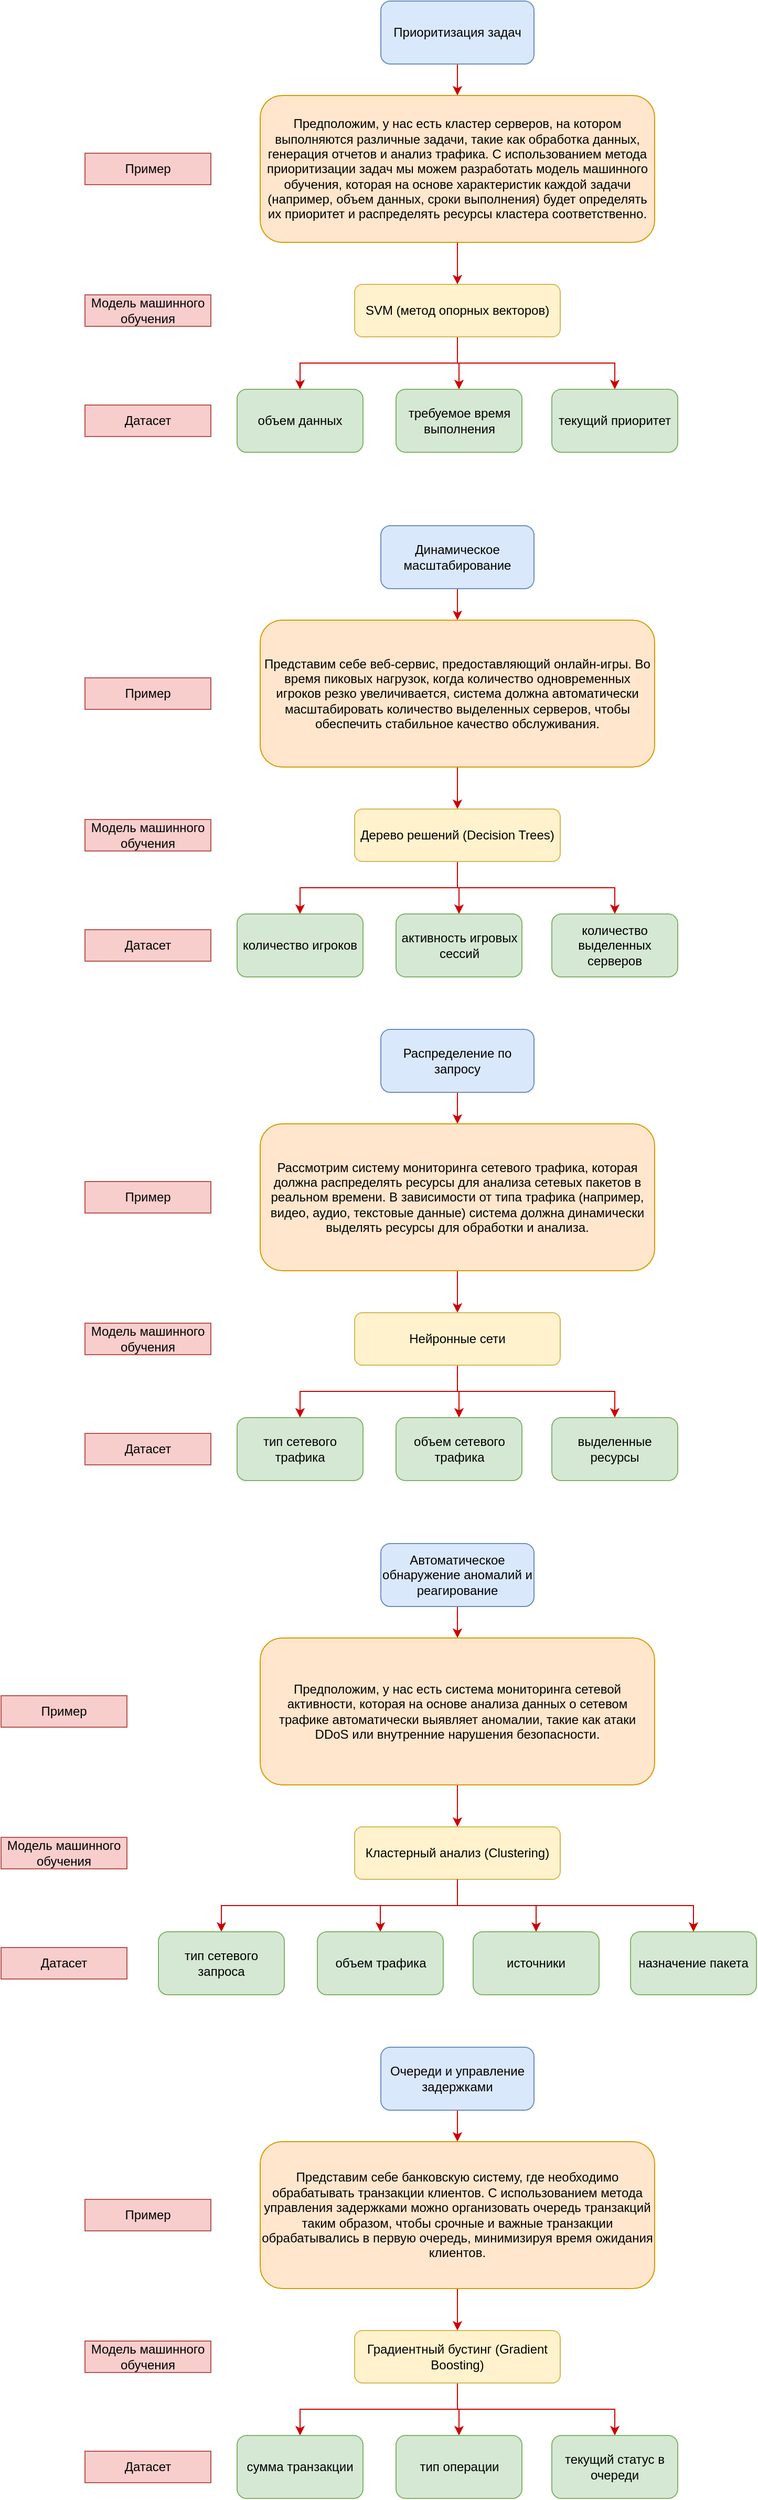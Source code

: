 <mxfile version="24.2.5" type="device">
  <diagram name="Страница — 1" id="W57KlpOx_ZHQbp5J0HKH">
    <mxGraphModel dx="1434" dy="759" grid="1" gridSize="10" guides="1" tooltips="1" connect="1" arrows="1" fold="1" page="1" pageScale="1" pageWidth="827" pageHeight="1169" math="0" shadow="0">
      <root>
        <mxCell id="0" />
        <mxCell id="1" parent="0" />
        <mxCell id="poJF9xQyP9wNUY7GsPOw-8" style="edgeStyle=orthogonalEdgeStyle;rounded=0;orthogonalLoop=1;jettySize=auto;html=1;exitX=0.5;exitY=1;exitDx=0;exitDy=0;entryX=0.5;entryY=0;entryDx=0;entryDy=0;strokeColor=#CC0000;" edge="1" parent="1" source="poJF9xQyP9wNUY7GsPOw-1" target="poJF9xQyP9wNUY7GsPOw-2">
          <mxGeometry relative="1" as="geometry" />
        </mxCell>
        <mxCell id="poJF9xQyP9wNUY7GsPOw-1" value="Приоритизация задач" style="rounded=1;whiteSpace=wrap;html=1;fillColor=#dae8fc;strokeColor=#6c8ebf;" vertex="1" parent="1">
          <mxGeometry x="442" y="50" width="146" height="60" as="geometry" />
        </mxCell>
        <mxCell id="poJF9xQyP9wNUY7GsPOw-9" style="edgeStyle=orthogonalEdgeStyle;rounded=0;orthogonalLoop=1;jettySize=auto;html=1;exitX=0.5;exitY=1;exitDx=0;exitDy=0;entryX=0.5;entryY=0;entryDx=0;entryDy=0;strokeColor=#CC0000;" edge="1" parent="1" source="poJF9xQyP9wNUY7GsPOw-2" target="poJF9xQyP9wNUY7GsPOw-3">
          <mxGeometry relative="1" as="geometry" />
        </mxCell>
        <mxCell id="poJF9xQyP9wNUY7GsPOw-2" value="&lt;div&gt;Предположим, у нас есть кластер серверов, на котором выполняются различные задачи, такие как обработка данных, генерация отчетов и анализ трафика. С использованием метода приоритизации задач мы можем разработать модель машинного обучения, которая на основе характеристик каждой задачи (например, объем данных, сроки выполнения) будет определять их приоритет и распределять ресурсы кластера соответственно.&lt;/div&gt;" style="rounded=1;whiteSpace=wrap;html=1;fillColor=#ffe6cc;strokeColor=#d79b00;" vertex="1" parent="1">
          <mxGeometry x="327" y="140" width="376" height="140" as="geometry" />
        </mxCell>
        <mxCell id="poJF9xQyP9wNUY7GsPOw-10" style="edgeStyle=orthogonalEdgeStyle;rounded=0;orthogonalLoop=1;jettySize=auto;html=1;exitX=0.5;exitY=1;exitDx=0;exitDy=0;entryX=0.5;entryY=0;entryDx=0;entryDy=0;strokeColor=#CC0000;" edge="1" parent="1" source="poJF9xQyP9wNUY7GsPOw-3" target="poJF9xQyP9wNUY7GsPOw-4">
          <mxGeometry relative="1" as="geometry" />
        </mxCell>
        <mxCell id="poJF9xQyP9wNUY7GsPOw-11" style="edgeStyle=orthogonalEdgeStyle;rounded=0;orthogonalLoop=1;jettySize=auto;html=1;exitX=0.5;exitY=1;exitDx=0;exitDy=0;entryX=0.5;entryY=0;entryDx=0;entryDy=0;strokeColor=#CC0000;" edge="1" parent="1" source="poJF9xQyP9wNUY7GsPOw-3" target="poJF9xQyP9wNUY7GsPOw-5">
          <mxGeometry relative="1" as="geometry" />
        </mxCell>
        <mxCell id="poJF9xQyP9wNUY7GsPOw-12" style="edgeStyle=orthogonalEdgeStyle;rounded=0;orthogonalLoop=1;jettySize=auto;html=1;exitX=0.5;exitY=1;exitDx=0;exitDy=0;entryX=0.5;entryY=0;entryDx=0;entryDy=0;strokeColor=#CC0000;" edge="1" parent="1" source="poJF9xQyP9wNUY7GsPOw-3" target="poJF9xQyP9wNUY7GsPOw-6">
          <mxGeometry relative="1" as="geometry" />
        </mxCell>
        <mxCell id="poJF9xQyP9wNUY7GsPOw-3" value="SVM (метод опорных векторов)" style="rounded=1;whiteSpace=wrap;html=1;fillColor=#fff2cc;strokeColor=#d6b656;" vertex="1" parent="1">
          <mxGeometry x="417" y="320" width="196" height="50" as="geometry" />
        </mxCell>
        <mxCell id="poJF9xQyP9wNUY7GsPOw-4" value="объем данных" style="rounded=1;whiteSpace=wrap;html=1;fillColor=#d5e8d4;strokeColor=#82b366;" vertex="1" parent="1">
          <mxGeometry x="305" y="420" width="120" height="60" as="geometry" />
        </mxCell>
        <mxCell id="poJF9xQyP9wNUY7GsPOw-5" value="требуемое время выполнения" style="rounded=1;whiteSpace=wrap;html=1;fillColor=#d5e8d4;strokeColor=#82b366;" vertex="1" parent="1">
          <mxGeometry x="456.5" y="420" width="120" height="60" as="geometry" />
        </mxCell>
        <mxCell id="poJF9xQyP9wNUY7GsPOw-6" value="текущий приоритет" style="rounded=1;whiteSpace=wrap;html=1;fillColor=#d5e8d4;strokeColor=#82b366;" vertex="1" parent="1">
          <mxGeometry x="605" y="420" width="120" height="60" as="geometry" />
        </mxCell>
        <mxCell id="poJF9xQyP9wNUY7GsPOw-14" value="Пример" style="rounded=0;whiteSpace=wrap;html=1;fillColor=#f8cecc;strokeColor=#b85450;" vertex="1" parent="1">
          <mxGeometry x="160" y="195" width="120" height="30" as="geometry" />
        </mxCell>
        <mxCell id="poJF9xQyP9wNUY7GsPOw-15" value="Модель машинного обучения" style="rounded=0;whiteSpace=wrap;html=1;fillColor=#f8cecc;strokeColor=#b85450;" vertex="1" parent="1">
          <mxGeometry x="160" y="330" width="120" height="30" as="geometry" />
        </mxCell>
        <mxCell id="poJF9xQyP9wNUY7GsPOw-16" value="Датасет" style="rounded=0;whiteSpace=wrap;html=1;fillColor=#f8cecc;strokeColor=#b85450;" vertex="1" parent="1">
          <mxGeometry x="160" y="435" width="120" height="30" as="geometry" />
        </mxCell>
        <mxCell id="poJF9xQyP9wNUY7GsPOw-34" style="edgeStyle=orthogonalEdgeStyle;rounded=0;orthogonalLoop=1;jettySize=auto;html=1;exitX=0.5;exitY=1;exitDx=0;exitDy=0;entryX=0.5;entryY=0;entryDx=0;entryDy=0;strokeColor=#CC0000;" edge="1" source="poJF9xQyP9wNUY7GsPOw-35" target="poJF9xQyP9wNUY7GsPOw-37" parent="1">
          <mxGeometry relative="1" as="geometry" />
        </mxCell>
        <mxCell id="poJF9xQyP9wNUY7GsPOw-35" value="Динамическое масштабирование" style="rounded=1;whiteSpace=wrap;html=1;fillColor=#dae8fc;strokeColor=#6c8ebf;" vertex="1" parent="1">
          <mxGeometry x="442" y="550" width="146" height="60" as="geometry" />
        </mxCell>
        <mxCell id="poJF9xQyP9wNUY7GsPOw-36" style="edgeStyle=orthogonalEdgeStyle;rounded=0;orthogonalLoop=1;jettySize=auto;html=1;exitX=0.5;exitY=1;exitDx=0;exitDy=0;entryX=0.5;entryY=0;entryDx=0;entryDy=0;strokeColor=#CC0000;" edge="1" source="poJF9xQyP9wNUY7GsPOw-37" target="poJF9xQyP9wNUY7GsPOw-42" parent="1">
          <mxGeometry relative="1" as="geometry" />
        </mxCell>
        <mxCell id="poJF9xQyP9wNUY7GsPOw-37" value="&lt;div&gt;Представим себе веб-сервис, предоставляющий онлайн-игры. Во время пиковых нагрузок, когда количество одновременных игроков резко увеличивается, система должна автоматически масштабировать количество выделенных серверов, чтобы обеспечить стабильное качество обслуживания.&lt;/div&gt;" style="rounded=1;whiteSpace=wrap;html=1;fillColor=#ffe6cc;strokeColor=#d79b00;" vertex="1" parent="1">
          <mxGeometry x="327" y="640" width="376" height="140" as="geometry" />
        </mxCell>
        <mxCell id="poJF9xQyP9wNUY7GsPOw-38" style="edgeStyle=orthogonalEdgeStyle;rounded=0;orthogonalLoop=1;jettySize=auto;html=1;exitX=0.5;exitY=1;exitDx=0;exitDy=0;entryX=0.5;entryY=0;entryDx=0;entryDy=0;strokeColor=#CC0000;" edge="1" source="poJF9xQyP9wNUY7GsPOw-42" target="poJF9xQyP9wNUY7GsPOw-43" parent="1">
          <mxGeometry relative="1" as="geometry" />
        </mxCell>
        <mxCell id="poJF9xQyP9wNUY7GsPOw-39" style="edgeStyle=orthogonalEdgeStyle;rounded=0;orthogonalLoop=1;jettySize=auto;html=1;exitX=0.5;exitY=1;exitDx=0;exitDy=0;entryX=0.5;entryY=0;entryDx=0;entryDy=0;strokeColor=#CC0000;" edge="1" source="poJF9xQyP9wNUY7GsPOw-42" target="poJF9xQyP9wNUY7GsPOw-44" parent="1">
          <mxGeometry relative="1" as="geometry" />
        </mxCell>
        <mxCell id="poJF9xQyP9wNUY7GsPOw-40" style="edgeStyle=orthogonalEdgeStyle;rounded=0;orthogonalLoop=1;jettySize=auto;html=1;exitX=0.5;exitY=1;exitDx=0;exitDy=0;entryX=0.5;entryY=0;entryDx=0;entryDy=0;strokeColor=#CC0000;" edge="1" source="poJF9xQyP9wNUY7GsPOw-42" target="poJF9xQyP9wNUY7GsPOw-45" parent="1">
          <mxGeometry relative="1" as="geometry" />
        </mxCell>
        <mxCell id="poJF9xQyP9wNUY7GsPOw-42" value="Дерево решений (Decision Trees)" style="rounded=1;whiteSpace=wrap;html=1;fillColor=#fff2cc;strokeColor=#d6b656;" vertex="1" parent="1">
          <mxGeometry x="417" y="820" width="196" height="50" as="geometry" />
        </mxCell>
        <mxCell id="poJF9xQyP9wNUY7GsPOw-43" value="количество игроков" style="rounded=1;whiteSpace=wrap;html=1;fillColor=#d5e8d4;strokeColor=#82b366;" vertex="1" parent="1">
          <mxGeometry x="305" y="920" width="120" height="60" as="geometry" />
        </mxCell>
        <mxCell id="poJF9xQyP9wNUY7GsPOw-44" value="активность игровых сессий" style="rounded=1;whiteSpace=wrap;html=1;fillColor=#d5e8d4;strokeColor=#82b366;" vertex="1" parent="1">
          <mxGeometry x="456.5" y="920" width="120" height="60" as="geometry" />
        </mxCell>
        <mxCell id="poJF9xQyP9wNUY7GsPOw-45" value="количество выделенных серверов" style="rounded=1;whiteSpace=wrap;html=1;fillColor=#d5e8d4;strokeColor=#82b366;" vertex="1" parent="1">
          <mxGeometry x="605" y="920" width="120" height="60" as="geometry" />
        </mxCell>
        <mxCell id="poJF9xQyP9wNUY7GsPOw-47" value="Пример" style="rounded=0;whiteSpace=wrap;html=1;fillColor=#f8cecc;strokeColor=#b85450;" vertex="1" parent="1">
          <mxGeometry x="160" y="695" width="120" height="30" as="geometry" />
        </mxCell>
        <mxCell id="poJF9xQyP9wNUY7GsPOw-48" value="Модель машинного обучения" style="rounded=0;whiteSpace=wrap;html=1;fillColor=#f8cecc;strokeColor=#b85450;" vertex="1" parent="1">
          <mxGeometry x="160" y="830" width="120" height="30" as="geometry" />
        </mxCell>
        <mxCell id="poJF9xQyP9wNUY7GsPOw-49" value="Датасет" style="rounded=0;whiteSpace=wrap;html=1;fillColor=#f8cecc;strokeColor=#b85450;" vertex="1" parent="1">
          <mxGeometry x="160" y="935" width="120" height="30" as="geometry" />
        </mxCell>
        <mxCell id="poJF9xQyP9wNUY7GsPOw-50" style="edgeStyle=orthogonalEdgeStyle;rounded=0;orthogonalLoop=1;jettySize=auto;html=1;exitX=0.5;exitY=1;exitDx=0;exitDy=0;entryX=0.5;entryY=0;entryDx=0;entryDy=0;strokeColor=#CC0000;" edge="1" source="poJF9xQyP9wNUY7GsPOw-51" target="poJF9xQyP9wNUY7GsPOw-53" parent="1">
          <mxGeometry relative="1" as="geometry" />
        </mxCell>
        <mxCell id="poJF9xQyP9wNUY7GsPOw-51" value="Распределение по запросу" style="rounded=1;whiteSpace=wrap;html=1;fillColor=#dae8fc;strokeColor=#6c8ebf;" vertex="1" parent="1">
          <mxGeometry x="442" y="1030" width="146" height="60" as="geometry" />
        </mxCell>
        <mxCell id="poJF9xQyP9wNUY7GsPOw-52" style="edgeStyle=orthogonalEdgeStyle;rounded=0;orthogonalLoop=1;jettySize=auto;html=1;exitX=0.5;exitY=1;exitDx=0;exitDy=0;entryX=0.5;entryY=0;entryDx=0;entryDy=0;strokeColor=#CC0000;" edge="1" source="poJF9xQyP9wNUY7GsPOw-53" target="poJF9xQyP9wNUY7GsPOw-57" parent="1">
          <mxGeometry relative="1" as="geometry" />
        </mxCell>
        <mxCell id="poJF9xQyP9wNUY7GsPOw-53" value="&lt;div&gt;Рассмотрим систему мониторинга сетевого трафика, которая должна распределять ресурсы для анализа сетевых пакетов в реальном времени. В зависимости от типа трафика (например, видео, аудио, текстовые данные) система должна динамически выделять ресурсы для обработки и анализа.&lt;/div&gt;" style="rounded=1;whiteSpace=wrap;html=1;fillColor=#ffe6cc;strokeColor=#d79b00;" vertex="1" parent="1">
          <mxGeometry x="327" y="1120" width="376" height="140" as="geometry" />
        </mxCell>
        <mxCell id="poJF9xQyP9wNUY7GsPOw-54" style="edgeStyle=orthogonalEdgeStyle;rounded=0;orthogonalLoop=1;jettySize=auto;html=1;exitX=0.5;exitY=1;exitDx=0;exitDy=0;entryX=0.5;entryY=0;entryDx=0;entryDy=0;strokeColor=#CC0000;" edge="1" source="poJF9xQyP9wNUY7GsPOw-57" target="poJF9xQyP9wNUY7GsPOw-58" parent="1">
          <mxGeometry relative="1" as="geometry" />
        </mxCell>
        <mxCell id="poJF9xQyP9wNUY7GsPOw-55" style="edgeStyle=orthogonalEdgeStyle;rounded=0;orthogonalLoop=1;jettySize=auto;html=1;exitX=0.5;exitY=1;exitDx=0;exitDy=0;entryX=0.5;entryY=0;entryDx=0;entryDy=0;strokeColor=#CC0000;" edge="1" source="poJF9xQyP9wNUY7GsPOw-57" target="poJF9xQyP9wNUY7GsPOw-59" parent="1">
          <mxGeometry relative="1" as="geometry" />
        </mxCell>
        <mxCell id="poJF9xQyP9wNUY7GsPOw-56" style="edgeStyle=orthogonalEdgeStyle;rounded=0;orthogonalLoop=1;jettySize=auto;html=1;exitX=0.5;exitY=1;exitDx=0;exitDy=0;entryX=0.5;entryY=0;entryDx=0;entryDy=0;strokeColor=#CC0000;" edge="1" source="poJF9xQyP9wNUY7GsPOw-57" target="poJF9xQyP9wNUY7GsPOw-60" parent="1">
          <mxGeometry relative="1" as="geometry" />
        </mxCell>
        <mxCell id="poJF9xQyP9wNUY7GsPOw-57" value="Нейронные сети" style="rounded=1;whiteSpace=wrap;html=1;fillColor=#fff2cc;strokeColor=#d6b656;" vertex="1" parent="1">
          <mxGeometry x="417" y="1300" width="196" height="50" as="geometry" />
        </mxCell>
        <mxCell id="poJF9xQyP9wNUY7GsPOw-58" value="тип сетевого трафика" style="rounded=1;whiteSpace=wrap;html=1;fillColor=#d5e8d4;strokeColor=#82b366;" vertex="1" parent="1">
          <mxGeometry x="305" y="1400" width="120" height="60" as="geometry" />
        </mxCell>
        <mxCell id="poJF9xQyP9wNUY7GsPOw-59" value="объем сетевого трафика" style="rounded=1;whiteSpace=wrap;html=1;fillColor=#d5e8d4;strokeColor=#82b366;" vertex="1" parent="1">
          <mxGeometry x="456.5" y="1400" width="120" height="60" as="geometry" />
        </mxCell>
        <mxCell id="poJF9xQyP9wNUY7GsPOw-60" value="выделенные ресурсы" style="rounded=1;whiteSpace=wrap;html=1;fillColor=#d5e8d4;strokeColor=#82b366;" vertex="1" parent="1">
          <mxGeometry x="605" y="1400" width="120" height="60" as="geometry" />
        </mxCell>
        <mxCell id="poJF9xQyP9wNUY7GsPOw-61" value="Пример" style="rounded=0;whiteSpace=wrap;html=1;fillColor=#f8cecc;strokeColor=#b85450;" vertex="1" parent="1">
          <mxGeometry x="160" y="1175" width="120" height="30" as="geometry" />
        </mxCell>
        <mxCell id="poJF9xQyP9wNUY7GsPOw-62" value="Модель машинного обучения" style="rounded=0;whiteSpace=wrap;html=1;fillColor=#f8cecc;strokeColor=#b85450;" vertex="1" parent="1">
          <mxGeometry x="160" y="1310" width="120" height="30" as="geometry" />
        </mxCell>
        <mxCell id="poJF9xQyP9wNUY7GsPOw-63" value="Датасет" style="rounded=0;whiteSpace=wrap;html=1;fillColor=#f8cecc;strokeColor=#b85450;" vertex="1" parent="1">
          <mxGeometry x="160" y="1415" width="120" height="30" as="geometry" />
        </mxCell>
        <mxCell id="poJF9xQyP9wNUY7GsPOw-64" style="edgeStyle=orthogonalEdgeStyle;rounded=0;orthogonalLoop=1;jettySize=auto;html=1;exitX=0.5;exitY=1;exitDx=0;exitDy=0;entryX=0.5;entryY=0;entryDx=0;entryDy=0;strokeColor=#CC0000;" edge="1" source="poJF9xQyP9wNUY7GsPOw-65" target="poJF9xQyP9wNUY7GsPOw-67" parent="1">
          <mxGeometry relative="1" as="geometry" />
        </mxCell>
        <mxCell id="poJF9xQyP9wNUY7GsPOw-65" value="Автоматическое обнаружение аномалий и реагирование" style="rounded=1;whiteSpace=wrap;html=1;fillColor=#dae8fc;strokeColor=#6c8ebf;" vertex="1" parent="1">
          <mxGeometry x="442" y="1520" width="146" height="60" as="geometry" />
        </mxCell>
        <mxCell id="poJF9xQyP9wNUY7GsPOw-66" style="edgeStyle=orthogonalEdgeStyle;rounded=0;orthogonalLoop=1;jettySize=auto;html=1;exitX=0.5;exitY=1;exitDx=0;exitDy=0;entryX=0.5;entryY=0;entryDx=0;entryDy=0;strokeColor=#CC0000;" edge="1" source="poJF9xQyP9wNUY7GsPOw-67" target="poJF9xQyP9wNUY7GsPOw-71" parent="1">
          <mxGeometry relative="1" as="geometry" />
        </mxCell>
        <mxCell id="poJF9xQyP9wNUY7GsPOw-67" value="&lt;div&gt;Предположим, у нас есть система мониторинга сетевой активности, которая на основе анализа данных о сетевом трафике автоматически выявляет аномалии, такие как атаки DDoS или внутренние нарушения безопасности.&lt;/div&gt;" style="rounded=1;whiteSpace=wrap;html=1;fillColor=#ffe6cc;strokeColor=#d79b00;" vertex="1" parent="1">
          <mxGeometry x="327" y="1610" width="376" height="140" as="geometry" />
        </mxCell>
        <mxCell id="poJF9xQyP9wNUY7GsPOw-68" style="edgeStyle=orthogonalEdgeStyle;rounded=0;orthogonalLoop=1;jettySize=auto;html=1;exitX=0.5;exitY=1;exitDx=0;exitDy=0;entryX=0.5;entryY=0;entryDx=0;entryDy=0;strokeColor=#CC0000;" edge="1" source="poJF9xQyP9wNUY7GsPOw-71" target="poJF9xQyP9wNUY7GsPOw-72" parent="1">
          <mxGeometry relative="1" as="geometry" />
        </mxCell>
        <mxCell id="poJF9xQyP9wNUY7GsPOw-69" style="edgeStyle=orthogonalEdgeStyle;rounded=0;orthogonalLoop=1;jettySize=auto;html=1;exitX=0.5;exitY=1;exitDx=0;exitDy=0;entryX=0.5;entryY=0;entryDx=0;entryDy=0;strokeColor=#CC0000;" edge="1" source="poJF9xQyP9wNUY7GsPOw-71" target="poJF9xQyP9wNUY7GsPOw-73" parent="1">
          <mxGeometry relative="1" as="geometry" />
        </mxCell>
        <mxCell id="poJF9xQyP9wNUY7GsPOw-70" style="edgeStyle=orthogonalEdgeStyle;rounded=0;orthogonalLoop=1;jettySize=auto;html=1;exitX=0.5;exitY=1;exitDx=0;exitDy=0;entryX=0.5;entryY=0;entryDx=0;entryDy=0;strokeColor=#CC0000;" edge="1" source="poJF9xQyP9wNUY7GsPOw-71" target="poJF9xQyP9wNUY7GsPOw-74" parent="1">
          <mxGeometry relative="1" as="geometry" />
        </mxCell>
        <mxCell id="poJF9xQyP9wNUY7GsPOw-71" value="Кластерный анализ (Clustering)" style="rounded=1;whiteSpace=wrap;html=1;fillColor=#fff2cc;strokeColor=#d6b656;" vertex="1" parent="1">
          <mxGeometry x="417" y="1790" width="196" height="50" as="geometry" />
        </mxCell>
        <mxCell id="poJF9xQyP9wNUY7GsPOw-72" value="тип сетевого запроса" style="rounded=1;whiteSpace=wrap;html=1;fillColor=#d5e8d4;strokeColor=#82b366;" vertex="1" parent="1">
          <mxGeometry x="230" y="1890" width="120" height="60" as="geometry" />
        </mxCell>
        <mxCell id="poJF9xQyP9wNUY7GsPOw-73" value="объем трафика" style="rounded=1;whiteSpace=wrap;html=1;fillColor=#d5e8d4;strokeColor=#82b366;" vertex="1" parent="1">
          <mxGeometry x="381.5" y="1890" width="120" height="60" as="geometry" />
        </mxCell>
        <mxCell id="poJF9xQyP9wNUY7GsPOw-74" value="источники" style="rounded=1;whiteSpace=wrap;html=1;fillColor=#d5e8d4;strokeColor=#82b366;" vertex="1" parent="1">
          <mxGeometry x="530" y="1890" width="120" height="60" as="geometry" />
        </mxCell>
        <mxCell id="poJF9xQyP9wNUY7GsPOw-75" value="Пример" style="rounded=0;whiteSpace=wrap;html=1;fillColor=#f8cecc;strokeColor=#b85450;" vertex="1" parent="1">
          <mxGeometry x="80" y="1665" width="120" height="30" as="geometry" />
        </mxCell>
        <mxCell id="poJF9xQyP9wNUY7GsPOw-76" value="Модель машинного обучения" style="rounded=0;whiteSpace=wrap;html=1;fillColor=#f8cecc;strokeColor=#b85450;" vertex="1" parent="1">
          <mxGeometry x="80" y="1800" width="120" height="30" as="geometry" />
        </mxCell>
        <mxCell id="poJF9xQyP9wNUY7GsPOw-77" value="Датасет" style="rounded=0;whiteSpace=wrap;html=1;fillColor=#f8cecc;strokeColor=#b85450;" vertex="1" parent="1">
          <mxGeometry x="80" y="1905" width="120" height="30" as="geometry" />
        </mxCell>
        <mxCell id="poJF9xQyP9wNUY7GsPOw-78" value="назначение пакета" style="rounded=1;whiteSpace=wrap;html=1;fillColor=#d5e8d4;strokeColor=#82b366;" vertex="1" parent="1">
          <mxGeometry x="680" y="1890" width="120" height="60" as="geometry" />
        </mxCell>
        <mxCell id="poJF9xQyP9wNUY7GsPOw-80" style="edgeStyle=orthogonalEdgeStyle;rounded=0;orthogonalLoop=1;jettySize=auto;html=1;exitX=0.5;exitY=1;exitDx=0;exitDy=0;entryX=0.5;entryY=0;entryDx=0;entryDy=0;strokeColor=#CC0000;" edge="1" parent="1" source="poJF9xQyP9wNUY7GsPOw-71" target="poJF9xQyP9wNUY7GsPOw-78">
          <mxGeometry relative="1" as="geometry">
            <mxPoint x="680" y="1820" as="sourcePoint" />
            <mxPoint x="755" y="1870" as="targetPoint" />
          </mxGeometry>
        </mxCell>
        <mxCell id="poJF9xQyP9wNUY7GsPOw-81" style="edgeStyle=orthogonalEdgeStyle;rounded=0;orthogonalLoop=1;jettySize=auto;html=1;exitX=0.5;exitY=1;exitDx=0;exitDy=0;entryX=0.5;entryY=0;entryDx=0;entryDy=0;strokeColor=#CC0000;" edge="1" source="poJF9xQyP9wNUY7GsPOw-82" target="poJF9xQyP9wNUY7GsPOw-84" parent="1">
          <mxGeometry relative="1" as="geometry" />
        </mxCell>
        <mxCell id="poJF9xQyP9wNUY7GsPOw-82" value="Очереди и управление задержками" style="rounded=1;whiteSpace=wrap;html=1;fillColor=#dae8fc;strokeColor=#6c8ebf;" vertex="1" parent="1">
          <mxGeometry x="442" y="2000" width="146" height="60" as="geometry" />
        </mxCell>
        <mxCell id="poJF9xQyP9wNUY7GsPOw-83" style="edgeStyle=orthogonalEdgeStyle;rounded=0;orthogonalLoop=1;jettySize=auto;html=1;exitX=0.5;exitY=1;exitDx=0;exitDy=0;entryX=0.5;entryY=0;entryDx=0;entryDy=0;strokeColor=#CC0000;" edge="1" source="poJF9xQyP9wNUY7GsPOw-84" target="poJF9xQyP9wNUY7GsPOw-88" parent="1">
          <mxGeometry relative="1" as="geometry" />
        </mxCell>
        <mxCell id="poJF9xQyP9wNUY7GsPOw-84" value="&lt;div&gt;Представим себе банковскую систему, где необходимо обрабатывать транзакции клиентов. С использованием метода управления задержками можно организовать очередь транзакций таким образом, чтобы срочные и важные транзакции обрабатывались в первую очередь, минимизируя время ожидания клиентов.&lt;/div&gt;" style="rounded=1;whiteSpace=wrap;html=1;fillColor=#ffe6cc;strokeColor=#d79b00;" vertex="1" parent="1">
          <mxGeometry x="327" y="2090" width="376" height="140" as="geometry" />
        </mxCell>
        <mxCell id="poJF9xQyP9wNUY7GsPOw-85" style="edgeStyle=orthogonalEdgeStyle;rounded=0;orthogonalLoop=1;jettySize=auto;html=1;exitX=0.5;exitY=1;exitDx=0;exitDy=0;entryX=0.5;entryY=0;entryDx=0;entryDy=0;strokeColor=#CC0000;" edge="1" source="poJF9xQyP9wNUY7GsPOw-88" target="poJF9xQyP9wNUY7GsPOw-89" parent="1">
          <mxGeometry relative="1" as="geometry" />
        </mxCell>
        <mxCell id="poJF9xQyP9wNUY7GsPOw-86" style="edgeStyle=orthogonalEdgeStyle;rounded=0;orthogonalLoop=1;jettySize=auto;html=1;exitX=0.5;exitY=1;exitDx=0;exitDy=0;entryX=0.5;entryY=0;entryDx=0;entryDy=0;strokeColor=#CC0000;" edge="1" source="poJF9xQyP9wNUY7GsPOw-88" target="poJF9xQyP9wNUY7GsPOw-90" parent="1">
          <mxGeometry relative="1" as="geometry" />
        </mxCell>
        <mxCell id="poJF9xQyP9wNUY7GsPOw-87" style="edgeStyle=orthogonalEdgeStyle;rounded=0;orthogonalLoop=1;jettySize=auto;html=1;exitX=0.5;exitY=1;exitDx=0;exitDy=0;entryX=0.5;entryY=0;entryDx=0;entryDy=0;strokeColor=#CC0000;" edge="1" source="poJF9xQyP9wNUY7GsPOw-88" target="poJF9xQyP9wNUY7GsPOw-91" parent="1">
          <mxGeometry relative="1" as="geometry" />
        </mxCell>
        <mxCell id="poJF9xQyP9wNUY7GsPOw-88" value="Градиентный бустинг (Gradient Boosting)" style="rounded=1;whiteSpace=wrap;html=1;fillColor=#fff2cc;strokeColor=#d6b656;" vertex="1" parent="1">
          <mxGeometry x="417" y="2270" width="196" height="50" as="geometry" />
        </mxCell>
        <mxCell id="poJF9xQyP9wNUY7GsPOw-89" value="сумма транзакции" style="rounded=1;whiteSpace=wrap;html=1;fillColor=#d5e8d4;strokeColor=#82b366;" vertex="1" parent="1">
          <mxGeometry x="305" y="2370" width="120" height="60" as="geometry" />
        </mxCell>
        <mxCell id="poJF9xQyP9wNUY7GsPOw-90" value="тип операции" style="rounded=1;whiteSpace=wrap;html=1;fillColor=#d5e8d4;strokeColor=#82b366;" vertex="1" parent="1">
          <mxGeometry x="456.5" y="2370" width="120" height="60" as="geometry" />
        </mxCell>
        <mxCell id="poJF9xQyP9wNUY7GsPOw-91" value="текущий статус в очереди" style="rounded=1;whiteSpace=wrap;html=1;fillColor=#d5e8d4;strokeColor=#82b366;" vertex="1" parent="1">
          <mxGeometry x="605" y="2370" width="120" height="60" as="geometry" />
        </mxCell>
        <mxCell id="poJF9xQyP9wNUY7GsPOw-92" value="Пример" style="rounded=0;whiteSpace=wrap;html=1;fillColor=#f8cecc;strokeColor=#b85450;" vertex="1" parent="1">
          <mxGeometry x="160" y="2145" width="120" height="30" as="geometry" />
        </mxCell>
        <mxCell id="poJF9xQyP9wNUY7GsPOw-93" value="Модель машинного обучения" style="rounded=0;whiteSpace=wrap;html=1;fillColor=#f8cecc;strokeColor=#b85450;" vertex="1" parent="1">
          <mxGeometry x="160" y="2280" width="120" height="30" as="geometry" />
        </mxCell>
        <mxCell id="poJF9xQyP9wNUY7GsPOw-94" value="Датасет" style="rounded=0;whiteSpace=wrap;html=1;fillColor=#f8cecc;strokeColor=#b85450;" vertex="1" parent="1">
          <mxGeometry x="160" y="2385" width="120" height="30" as="geometry" />
        </mxCell>
      </root>
    </mxGraphModel>
  </diagram>
</mxfile>
